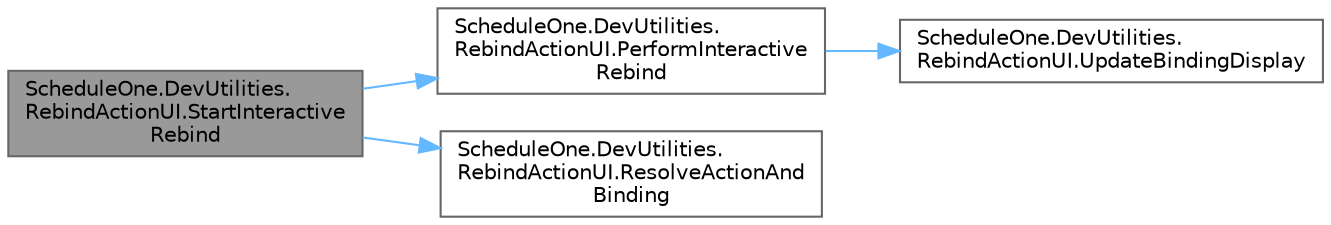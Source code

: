 digraph "ScheduleOne.DevUtilities.RebindActionUI.StartInteractiveRebind"
{
 // LATEX_PDF_SIZE
  bgcolor="transparent";
  edge [fontname=Helvetica,fontsize=10,labelfontname=Helvetica,labelfontsize=10];
  node [fontname=Helvetica,fontsize=10,shape=box,height=0.2,width=0.4];
  rankdir="LR";
  Node1 [id="Node000001",label="ScheduleOne.DevUtilities.\lRebindActionUI.StartInteractive\lRebind",height=0.2,width=0.4,color="gray40", fillcolor="grey60", style="filled", fontcolor="black",tooltip=" "];
  Node1 -> Node2 [id="edge1_Node000001_Node000002",color="steelblue1",style="solid",tooltip=" "];
  Node2 [id="Node000002",label="ScheduleOne.DevUtilities.\lRebindActionUI.PerformInteractive\lRebind",height=0.2,width=0.4,color="grey40", fillcolor="white", style="filled",URL="$class_schedule_one_1_1_dev_utilities_1_1_rebind_action_u_i.html#a9c2a23fa62ec5d83df26fe8fce4eece6",tooltip=" "];
  Node2 -> Node3 [id="edge2_Node000002_Node000003",color="steelblue1",style="solid",tooltip=" "];
  Node3 [id="Node000003",label="ScheduleOne.DevUtilities.\lRebindActionUI.UpdateBindingDisplay",height=0.2,width=0.4,color="grey40", fillcolor="white", style="filled",URL="$class_schedule_one_1_1_dev_utilities_1_1_rebind_action_u_i.html#a08e67cdbd982cae7bdbf320a96dbd732",tooltip=" "];
  Node1 -> Node4 [id="edge3_Node000001_Node000004",color="steelblue1",style="solid",tooltip=" "];
  Node4 [id="Node000004",label="ScheduleOne.DevUtilities.\lRebindActionUI.ResolveActionAnd\lBinding",height=0.2,width=0.4,color="grey40", fillcolor="white", style="filled",URL="$class_schedule_one_1_1_dev_utilities_1_1_rebind_action_u_i.html#afd24a21c5804817e98844f24d5619fc2",tooltip=" "];
}
